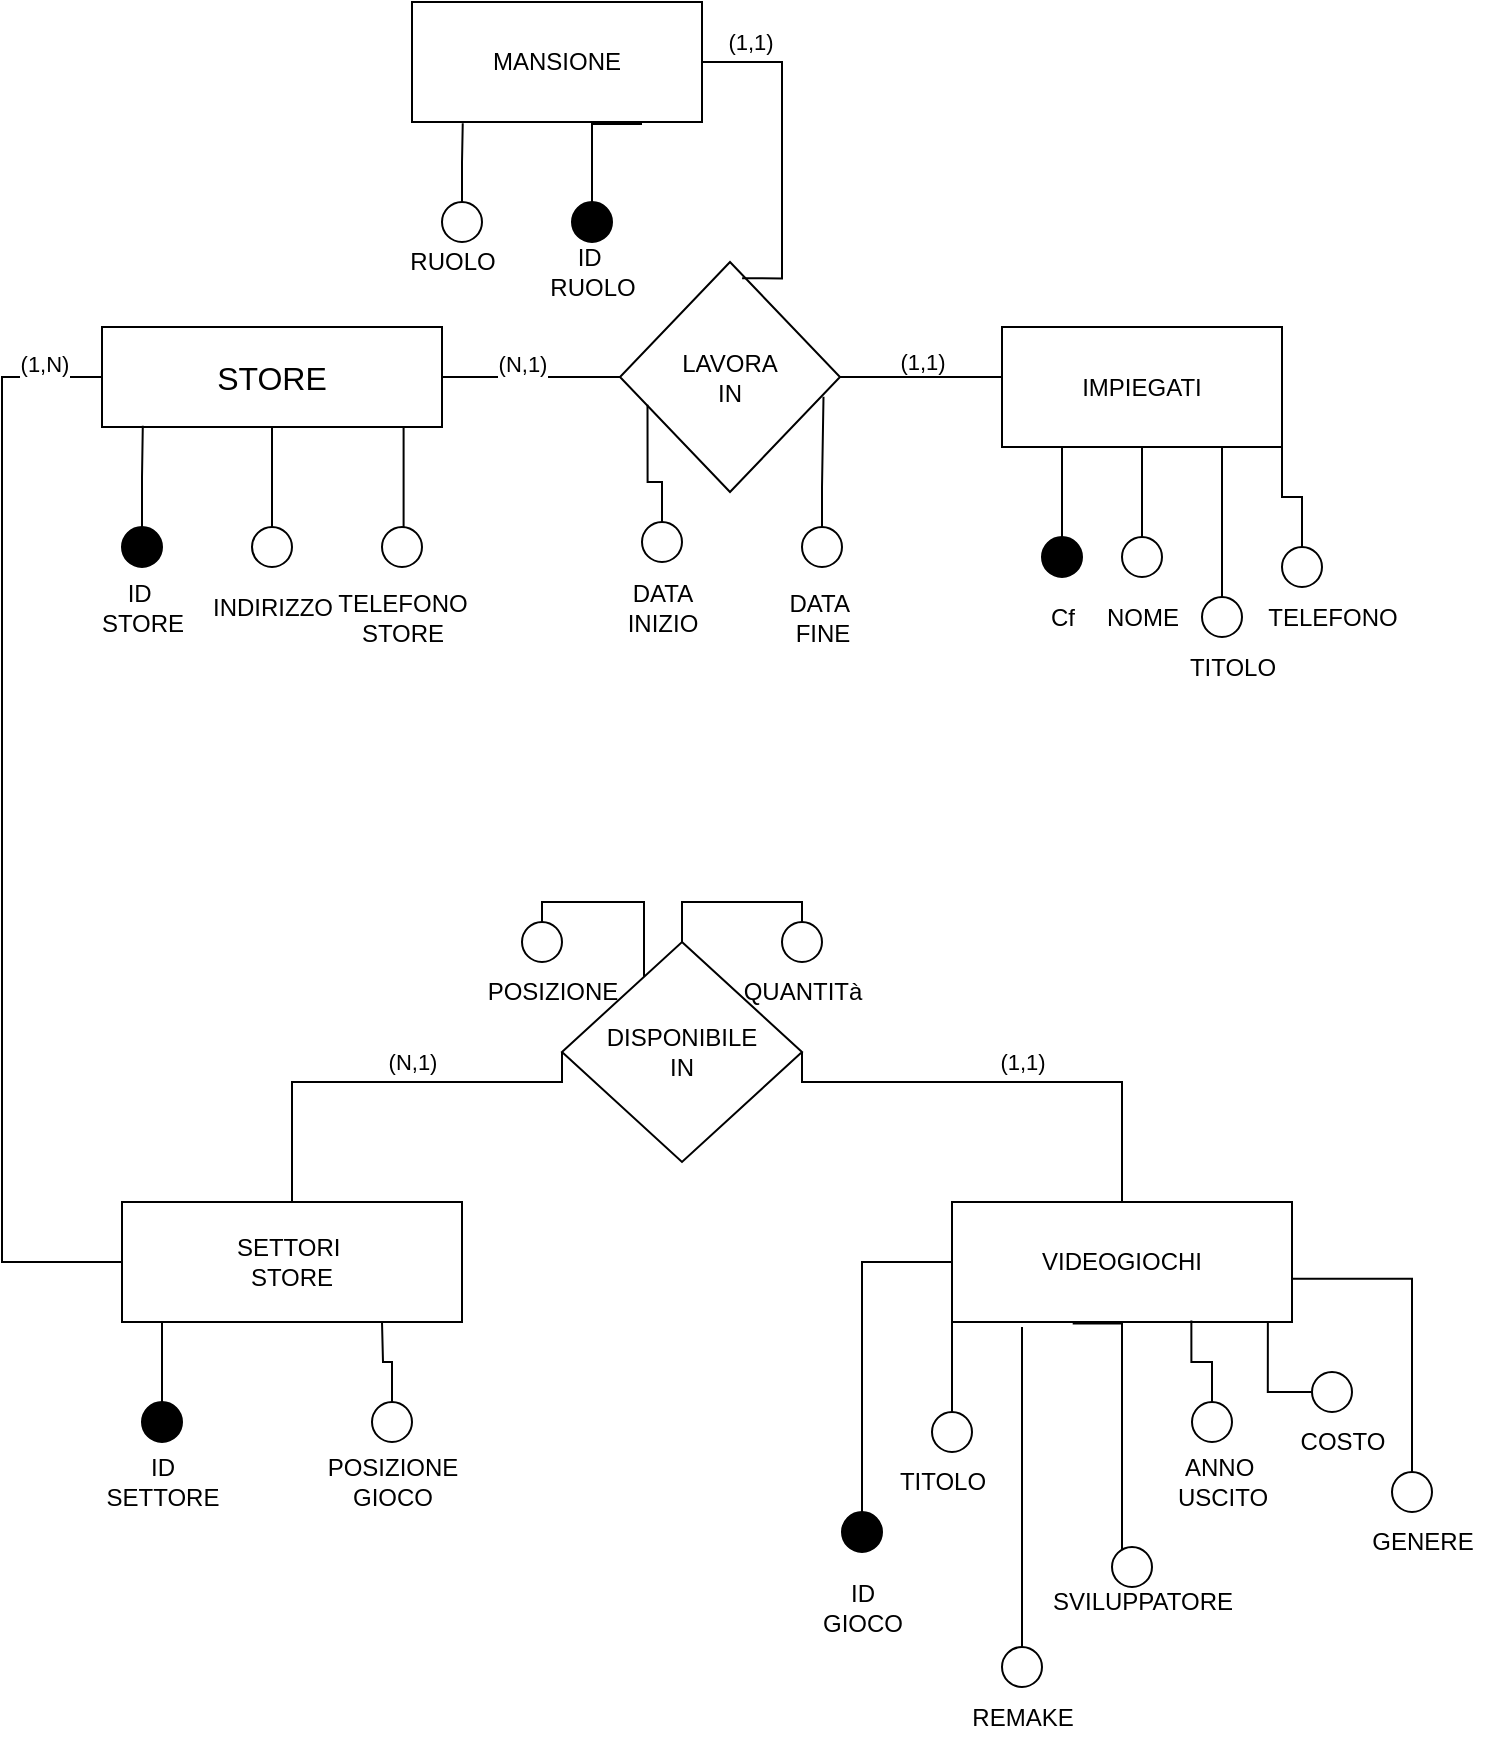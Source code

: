 <mxfile version="20.8.20" type="device"><diagram id="u-Ciz5VMT4iGWoYQZVZj" name="Pagina-1"><mxGraphModel dx="1050" dy="573" grid="1" gridSize="10" guides="1" tooltips="1" connect="1" arrows="1" fold="1" page="1" pageScale="1" pageWidth="827" pageHeight="1169" math="0" shadow="0"><root><mxCell id="0"/><mxCell id="1" parent="0"/><mxCell id="GC5IYVYbJ1HJrW0O4Q86-21" style="edgeStyle=orthogonalEdgeStyle;rounded=0;orthogonalLoop=1;jettySize=auto;html=1;entryX=0;entryY=0.5;entryDx=0;entryDy=0;endArrow=none;endFill=0;" parent="1" source="10fK0LQ_9jWXQBv2oKh1-1" target="GC5IYVYbJ1HJrW0O4Q86-20" edge="1"><mxGeometry relative="1" as="geometry"><Array as="points"><mxPoint x="280" y="338"/><mxPoint x="280" y="338"/></Array></mxGeometry></mxCell><mxCell id="ByLxc3eU4MuEjqf_DvwM-52" value="(N,1)" style="edgeLabel;html=1;align=center;verticalAlign=middle;resizable=0;points=[];" vertex="1" connectable="0" parent="GC5IYVYbJ1HJrW0O4Q86-21"><mxGeometry x="-0.267" y="3" relative="1" as="geometry"><mxPoint x="7" y="-4" as="offset"/></mxGeometry></mxCell><mxCell id="10fK0LQ_9jWXQBv2oKh1-1" value="&lt;font size=&quot;3&quot;&gt;STORE&lt;/font&gt;" style="rounded=0;whiteSpace=wrap;html=1;labelBackgroundColor=none;" parent="1" vertex="1"><mxGeometry x="90" y="312.5" width="170" height="50" as="geometry"/></mxCell><mxCell id="GC5IYVYbJ1HJrW0O4Q86-9" style="edgeStyle=orthogonalEdgeStyle;rounded=0;orthogonalLoop=1;jettySize=auto;html=1;entryX=0.12;entryY=0.988;entryDx=0;entryDy=0;entryPerimeter=0;endArrow=none;endFill=0;" parent="1" source="wPra7CvpDgEwXHzITYMK-9" target="10fK0LQ_9jWXQBv2oKh1-1" edge="1"><mxGeometry relative="1" as="geometry"/></mxCell><mxCell id="wPra7CvpDgEwXHzITYMK-9" value="" style="ellipse;whiteSpace=wrap;html=1;aspect=fixed;labelBackgroundColor=#FFFFFF;fillColor=#000000;" parent="1" vertex="1"><mxGeometry x="100" y="412.5" width="20" height="20" as="geometry"/></mxCell><mxCell id="wPra7CvpDgEwXHzITYMK-16" style="edgeStyle=orthogonalEdgeStyle;orthogonalLoop=1;jettySize=auto;html=1;exitX=0;exitY=1;exitDx=0;exitDy=0;entryX=0;entryY=0;entryDx=0;entryDy=0;fontSize=9;endArrow=none;endFill=0;" parent="1" source="wPra7CvpDgEwXHzITYMK-9" target="wPra7CvpDgEwXHzITYMK-9" edge="1"><mxGeometry relative="1" as="geometry"/></mxCell><mxCell id="GC5IYVYbJ1HJrW0O4Q86-10" value="&lt;font style=&quot;vertical-align: inherit;&quot;&gt;&lt;font style=&quot;vertical-align: inherit;&quot;&gt;ID&amp;nbsp;&lt;br&gt;STORE&lt;br&gt;&lt;/font&gt;&lt;/font&gt;" style="text;html=1;align=center;verticalAlign=middle;resizable=0;points=[];autosize=1;strokeColor=none;fillColor=none;" parent="1" vertex="1"><mxGeometry x="80" y="432.5" width="60" height="40" as="geometry"/></mxCell><mxCell id="GC5IYVYbJ1HJrW0O4Q86-15" style="edgeStyle=orthogonalEdgeStyle;rounded=0;orthogonalLoop=1;jettySize=auto;html=1;entryX=0.5;entryY=1;entryDx=0;entryDy=0;endArrow=none;endFill=0;" parent="1" source="GC5IYVYbJ1HJrW0O4Q86-14" target="10fK0LQ_9jWXQBv2oKh1-1" edge="1"><mxGeometry relative="1" as="geometry"/></mxCell><mxCell id="GC5IYVYbJ1HJrW0O4Q86-14" value="" style="ellipse;whiteSpace=wrap;html=1;rounded=0;labelBackgroundColor=none;" parent="1" vertex="1"><mxGeometry x="165" y="412.5" width="20" height="20" as="geometry"/></mxCell><mxCell id="GC5IYVYbJ1HJrW0O4Q86-16" value="&lt;font style=&quot;vertical-align: inherit;&quot;&gt;&lt;font style=&quot;vertical-align: inherit;&quot;&gt;INDIRIZZO&lt;/font&gt;&lt;/font&gt;" style="text;html=1;align=center;verticalAlign=middle;resizable=0;points=[];autosize=1;strokeColor=none;fillColor=none;" parent="1" vertex="1"><mxGeometry x="135" y="437.5" width="80" height="30" as="geometry"/></mxCell><mxCell id="GC5IYVYbJ1HJrW0O4Q86-18" style="edgeStyle=orthogonalEdgeStyle;rounded=0;orthogonalLoop=1;jettySize=auto;html=1;entryX=0.887;entryY=1.036;entryDx=0;entryDy=0;entryPerimeter=0;endArrow=none;endFill=0;" parent="1" source="GC5IYVYbJ1HJrW0O4Q86-17" target="10fK0LQ_9jWXQBv2oKh1-1" edge="1"><mxGeometry relative="1" as="geometry"><Array as="points"><mxPoint x="240" y="362.5"/></Array></mxGeometry></mxCell><mxCell id="GC5IYVYbJ1HJrW0O4Q86-17" value="" style="ellipse;whiteSpace=wrap;html=1;rounded=0;labelBackgroundColor=none;" parent="1" vertex="1"><mxGeometry x="230" y="412.5" width="20" height="20" as="geometry"/></mxCell><mxCell id="GC5IYVYbJ1HJrW0O4Q86-19" value="&lt;font style=&quot;vertical-align: inherit;&quot;&gt;&lt;font style=&quot;vertical-align: inherit;&quot;&gt;&lt;font style=&quot;vertical-align: inherit;&quot;&gt;&lt;font style=&quot;vertical-align: inherit;&quot;&gt;TELEFONO&lt;br&gt;&lt;/font&gt;&lt;/font&gt;&lt;font style=&quot;vertical-align: inherit;&quot;&gt;&lt;font style=&quot;vertical-align: inherit;&quot;&gt;STORE&lt;/font&gt;&lt;/font&gt;&lt;br&gt;&lt;/font&gt;&lt;/font&gt;" style="text;html=1;align=center;verticalAlign=middle;resizable=0;points=[];autosize=1;strokeColor=none;fillColor=none;" parent="1" vertex="1"><mxGeometry x="195" y="437.5" width="90" height="40" as="geometry"/></mxCell><mxCell id="GC5IYVYbJ1HJrW0O4Q86-25" style="edgeStyle=orthogonalEdgeStyle;rounded=0;orthogonalLoop=1;jettySize=auto;html=1;exitX=1;exitY=0.5;exitDx=0;exitDy=0;entryX=0.083;entryY=0.417;entryDx=0;entryDy=0;entryPerimeter=0;endArrow=none;endFill=0;" parent="1" source="GC5IYVYbJ1HJrW0O4Q86-20" target="GC5IYVYbJ1HJrW0O4Q86-24" edge="1"><mxGeometry relative="1" as="geometry"/></mxCell><mxCell id="ByLxc3eU4MuEjqf_DvwM-53" value="(1,1)" style="edgeLabel;html=1;align=center;verticalAlign=middle;resizable=0;points=[];" vertex="1" connectable="0" parent="GC5IYVYbJ1HJrW0O4Q86-25"><mxGeometry x="-0.21" relative="1" as="geometry"><mxPoint x="4" y="-8" as="offset"/></mxGeometry></mxCell><mxCell id="GC5IYVYbJ1HJrW0O4Q86-20" value="&lt;font style=&quot;vertical-align: inherit;&quot;&gt;&lt;font style=&quot;vertical-align: inherit;&quot;&gt;LAVORA&lt;br&gt;IN&lt;br&gt;&lt;/font&gt;&lt;/font&gt;" style="rhombus;whiteSpace=wrap;html=1;rounded=0;labelBackgroundColor=none;" parent="1" vertex="1"><mxGeometry x="349" y="280" width="110" height="115" as="geometry"/></mxCell><mxCell id="GC5IYVYbJ1HJrW0O4Q86-27" value="" style="edgeStyle=orthogonalEdgeStyle;rounded=0;orthogonalLoop=1;jettySize=auto;html=1;endArrow=none;endFill=0;" parent="1" source="GC5IYVYbJ1HJrW0O4Q86-24" target="GC5IYVYbJ1HJrW0O4Q86-26" edge="1"><mxGeometry relative="1" as="geometry"><Array as="points"><mxPoint x="570" y="382.5"/><mxPoint x="570" y="382.5"/></Array></mxGeometry></mxCell><mxCell id="GC5IYVYbJ1HJrW0O4Q86-24" value="&lt;font style=&quot;vertical-align: inherit;&quot;&gt;&lt;font style=&quot;vertical-align: inherit;&quot;&gt;IMPIEGATI&lt;/font&gt;&lt;/font&gt;" style="whiteSpace=wrap;html=1;rounded=0;labelBackgroundColor=none;" parent="1" vertex="1"><mxGeometry x="540" y="312.5" width="140" height="60" as="geometry"/></mxCell><mxCell id="GC5IYVYbJ1HJrW0O4Q86-26" value="" style="ellipse;whiteSpace=wrap;html=1;rounded=0;labelBackgroundColor=none;direction=south;fillColor=#000000;" parent="1" vertex="1"><mxGeometry x="560" y="417.5" width="20" height="20" as="geometry"/></mxCell><mxCell id="GC5IYVYbJ1HJrW0O4Q86-30" style="edgeStyle=orthogonalEdgeStyle;rounded=0;orthogonalLoop=1;jettySize=auto;html=1;entryX=0.5;entryY=1;entryDx=0;entryDy=0;endArrow=none;endFill=0;" parent="1" source="GC5IYVYbJ1HJrW0O4Q86-29" target="GC5IYVYbJ1HJrW0O4Q86-24" edge="1"><mxGeometry relative="1" as="geometry"/></mxCell><mxCell id="GC5IYVYbJ1HJrW0O4Q86-29" value="" style="ellipse;whiteSpace=wrap;html=1;rounded=0;labelBackgroundColor=none;" parent="1" vertex="1"><mxGeometry x="600" y="417.5" width="20" height="20" as="geometry"/></mxCell><mxCell id="GC5IYVYbJ1HJrW0O4Q86-31" value="&lt;font style=&quot;vertical-align: inherit;&quot;&gt;&lt;font style=&quot;vertical-align: inherit;&quot;&gt;&lt;font style=&quot;vertical-align: inherit;&quot;&gt;&lt;font style=&quot;vertical-align: inherit;&quot;&gt;Cf&lt;/font&gt;&lt;/font&gt;&lt;/font&gt;&lt;/font&gt;" style="text;html=1;align=center;verticalAlign=middle;resizable=0;points=[];autosize=1;strokeColor=none;fillColor=none;" parent="1" vertex="1"><mxGeometry x="550" y="442.5" width="40" height="30" as="geometry"/></mxCell><mxCell id="GC5IYVYbJ1HJrW0O4Q86-32" value="&lt;font style=&quot;vertical-align: inherit;&quot;&gt;&lt;font style=&quot;vertical-align: inherit;&quot;&gt;&lt;font style=&quot;vertical-align: inherit;&quot;&gt;&lt;font style=&quot;vertical-align: inherit;&quot;&gt;NOME&lt;/font&gt;&lt;/font&gt;&lt;/font&gt;&lt;/font&gt;" style="text;html=1;align=center;verticalAlign=middle;resizable=0;points=[];autosize=1;strokeColor=none;fillColor=none;" parent="1" vertex="1"><mxGeometry x="580" y="442.5" width="60" height="30" as="geometry"/></mxCell><mxCell id="GC5IYVYbJ1HJrW0O4Q86-38" style="edgeStyle=orthogonalEdgeStyle;rounded=0;orthogonalLoop=1;jettySize=auto;html=1;endArrow=none;endFill=0;" parent="1" source="GC5IYVYbJ1HJrW0O4Q86-33" edge="1"><mxGeometry relative="1" as="geometry"><mxPoint x="650" y="372.5" as="targetPoint"/></mxGeometry></mxCell><mxCell id="GC5IYVYbJ1HJrW0O4Q86-33" value="" style="ellipse;whiteSpace=wrap;html=1;rounded=0;labelBackgroundColor=none;fillColor=#FFFFFF;direction=south;" parent="1" vertex="1"><mxGeometry x="640" y="447.5" width="20" height="20" as="geometry"/></mxCell><mxCell id="GC5IYVYbJ1HJrW0O4Q86-39" value="&lt;font style=&quot;vertical-align: inherit;&quot;&gt;&lt;font style=&quot;vertical-align: inherit;&quot;&gt;&lt;font style=&quot;vertical-align: inherit;&quot;&gt;&lt;font style=&quot;vertical-align: inherit;&quot;&gt;TITOLO&lt;/font&gt;&lt;/font&gt;&lt;/font&gt;&lt;/font&gt;" style="text;html=1;align=center;verticalAlign=middle;resizable=0;points=[];autosize=1;strokeColor=none;fillColor=none;" parent="1" vertex="1"><mxGeometry x="620" y="467.5" width="70" height="30" as="geometry"/></mxCell><mxCell id="GC5IYVYbJ1HJrW0O4Q86-41" style="edgeStyle=orthogonalEdgeStyle;rounded=0;orthogonalLoop=1;jettySize=auto;html=1;entryX=1;entryY=1;entryDx=0;entryDy=0;endArrow=none;endFill=0;" parent="1" source="GC5IYVYbJ1HJrW0O4Q86-40" target="GC5IYVYbJ1HJrW0O4Q86-24" edge="1"><mxGeometry relative="1" as="geometry"/></mxCell><mxCell id="GC5IYVYbJ1HJrW0O4Q86-40" value="" style="ellipse;whiteSpace=wrap;html=1;rounded=0;labelBackgroundColor=none;fillColor=#FFFFFF;" parent="1" vertex="1"><mxGeometry x="680" y="422.5" width="20" height="20" as="geometry"/></mxCell><mxCell id="GC5IYVYbJ1HJrW0O4Q86-42" value="&lt;font style=&quot;vertical-align: inherit;&quot;&gt;&lt;font style=&quot;vertical-align: inherit;&quot;&gt;TELEFONO&lt;/font&gt;&lt;/font&gt;" style="text;html=1;align=center;verticalAlign=middle;resizable=0;points=[];autosize=1;strokeColor=none;fillColor=none;" parent="1" vertex="1"><mxGeometry x="660" y="442.5" width="90" height="30" as="geometry"/></mxCell><mxCell id="ByLxc3eU4MuEjqf_DvwM-16" style="edgeStyle=orthogonalEdgeStyle;rounded=0;orthogonalLoop=1;jettySize=auto;html=1;entryX=0.555;entryY=0.071;entryDx=0;entryDy=0;entryPerimeter=0;endArrow=none;endFill=0;" edge="1" parent="1" source="GC5IYVYbJ1HJrW0O4Q86-47" target="GC5IYVYbJ1HJrW0O4Q86-20"><mxGeometry relative="1" as="geometry"><Array as="points"><mxPoint x="430" y="180"/><mxPoint x="430" y="288"/></Array></mxGeometry></mxCell><mxCell id="ByLxc3eU4MuEjqf_DvwM-46" value="(1,1)" style="edgeLabel;html=1;align=center;verticalAlign=middle;resizable=0;points=[];" vertex="1" connectable="0" parent="ByLxc3eU4MuEjqf_DvwM-16"><mxGeometry x="-0.577" y="-2" relative="1" as="geometry"><mxPoint x="-12" y="-12" as="offset"/></mxGeometry></mxCell><mxCell id="GC5IYVYbJ1HJrW0O4Q86-47" value="MANSIONE" style="rounded=0;whiteSpace=wrap;html=1;" parent="1" vertex="1"><mxGeometry x="245" y="150" width="145" height="60" as="geometry"/></mxCell><mxCell id="GC5IYVYbJ1HJrW0O4Q86-49" style="edgeStyle=orthogonalEdgeStyle;rounded=0;orthogonalLoop=1;jettySize=auto;html=1;entryX=0.175;entryY=1.01;entryDx=0;entryDy=0;entryPerimeter=0;endArrow=none;endFill=0;" parent="1" source="GC5IYVYbJ1HJrW0O4Q86-48" target="GC5IYVYbJ1HJrW0O4Q86-47" edge="1"><mxGeometry relative="1" as="geometry"/></mxCell><mxCell id="GC5IYVYbJ1HJrW0O4Q86-48" value="" style="ellipse;whiteSpace=wrap;html=1;rounded=0;" parent="1" vertex="1"><mxGeometry x="260" y="250" width="20" height="20" as="geometry"/></mxCell><mxCell id="GC5IYVYbJ1HJrW0O4Q86-55" style="edgeStyle=orthogonalEdgeStyle;rounded=0;orthogonalLoop=1;jettySize=auto;html=1;endArrow=none;endFill=0;" parent="1" source="GC5IYVYbJ1HJrW0O4Q86-50" edge="1"><mxGeometry relative="1" as="geometry"><mxPoint x="360" y="211" as="targetPoint"/><Array as="points"><mxPoint x="360" y="211"/></Array></mxGeometry></mxCell><mxCell id="GC5IYVYbJ1HJrW0O4Q86-50" value="" style="ellipse;whiteSpace=wrap;html=1;rounded=0;fillColor=#000000;" parent="1" vertex="1"><mxGeometry x="325" y="250" width="20" height="20" as="geometry"/></mxCell><mxCell id="GC5IYVYbJ1HJrW0O4Q86-56" value="RUOLO" style="text;html=1;align=center;verticalAlign=middle;resizable=0;points=[];autosize=1;strokeColor=none;fillColor=none;" parent="1" vertex="1"><mxGeometry x="230" y="265" width="70" height="30" as="geometry"/></mxCell><mxCell id="GC5IYVYbJ1HJrW0O4Q86-58" value="ID&amp;nbsp;&lt;br&gt;RUOLO" style="text;html=1;align=center;verticalAlign=middle;resizable=0;points=[];autosize=1;strokeColor=none;fillColor=none;" parent="1" vertex="1"><mxGeometry x="300" y="265" width="70" height="40" as="geometry"/></mxCell><mxCell id="ByLxc3eU4MuEjqf_DvwM-14" style="edgeStyle=orthogonalEdgeStyle;rounded=0;orthogonalLoop=1;jettySize=auto;html=1;entryX=1;entryY=0.5;entryDx=0;entryDy=0;endArrow=none;endFill=0;" edge="1" parent="1" source="GC5IYVYbJ1HJrW0O4Q86-59" target="ByLxc3eU4MuEjqf_DvwM-13"><mxGeometry relative="1" as="geometry"><Array as="points"><mxPoint x="600" y="690"/></Array></mxGeometry></mxCell><mxCell id="ByLxc3eU4MuEjqf_DvwM-54" value="(1,1)" style="edgeLabel;html=1;align=center;verticalAlign=middle;resizable=0;points=[];" vertex="1" connectable="0" parent="ByLxc3eU4MuEjqf_DvwM-14"><mxGeometry x="-0.052" y="2" relative="1" as="geometry"><mxPoint x="1" y="-12" as="offset"/></mxGeometry></mxCell><mxCell id="GC5IYVYbJ1HJrW0O4Q86-59" value="VIDEOGIOCHI" style="rounded=0;whiteSpace=wrap;html=1;direction=west;" parent="1" vertex="1"><mxGeometry x="515" y="750" width="170" height="60" as="geometry"/></mxCell><mxCell id="GC5IYVYbJ1HJrW0O4Q86-66" style="edgeStyle=orthogonalEdgeStyle;rounded=0;orthogonalLoop=1;jettySize=auto;html=1;entryX=1;entryY=0;entryDx=0;entryDy=0;endArrow=none;endFill=0;" parent="1" source="GC5IYVYbJ1HJrW0O4Q86-60" target="GC5IYVYbJ1HJrW0O4Q86-59" edge="1"><mxGeometry relative="1" as="geometry"/></mxCell><mxCell id="GC5IYVYbJ1HJrW0O4Q86-60" value="" style="ellipse;whiteSpace=wrap;html=1;rounded=0;" parent="1" vertex="1"><mxGeometry x="505" y="855" width="20" height="20" as="geometry"/></mxCell><mxCell id="GC5IYVYbJ1HJrW0O4Q86-65" style="edgeStyle=orthogonalEdgeStyle;rounded=0;orthogonalLoop=1;jettySize=auto;html=1;entryX=0.645;entryY=-0.013;entryDx=0;entryDy=0;entryPerimeter=0;endArrow=none;endFill=0;" parent="1" source="GC5IYVYbJ1HJrW0O4Q86-61" target="GC5IYVYbJ1HJrW0O4Q86-59" edge="1"><mxGeometry relative="1" as="geometry"><Array as="points"><mxPoint x="600" y="890"/><mxPoint x="600" y="810.5"/></Array></mxGeometry></mxCell><mxCell id="GC5IYVYbJ1HJrW0O4Q86-61" value="" style="ellipse;whiteSpace=wrap;html=1;rounded=0;" parent="1" vertex="1"><mxGeometry x="595" y="922.5" width="20" height="20" as="geometry"/></mxCell><mxCell id="GC5IYVYbJ1HJrW0O4Q86-69" style="edgeStyle=orthogonalEdgeStyle;rounded=0;orthogonalLoop=1;jettySize=auto;html=1;entryX=0.296;entryY=0.013;entryDx=0;entryDy=0;entryPerimeter=0;endArrow=none;endFill=0;" parent="1" source="GC5IYVYbJ1HJrW0O4Q86-62" target="GC5IYVYbJ1HJrW0O4Q86-59" edge="1"><mxGeometry relative="1" as="geometry"/></mxCell><mxCell id="GC5IYVYbJ1HJrW0O4Q86-62" value="" style="ellipse;whiteSpace=wrap;html=1;rounded=0;" parent="1" vertex="1"><mxGeometry x="635" y="850" width="20" height="20" as="geometry"/></mxCell><mxCell id="GC5IYVYbJ1HJrW0O4Q86-63" value="TITOLO" style="text;html=1;align=center;verticalAlign=middle;resizable=0;points=[];autosize=1;strokeColor=none;fillColor=none;" parent="1" vertex="1"><mxGeometry x="475" y="875" width="70" height="30" as="geometry"/></mxCell><mxCell id="GC5IYVYbJ1HJrW0O4Q86-64" value="SVILUPPATORE" style="text;html=1;align=center;verticalAlign=middle;resizable=0;points=[];autosize=1;strokeColor=none;fillColor=none;" parent="1" vertex="1"><mxGeometry x="555" y="935" width="110" height="30" as="geometry"/></mxCell><mxCell id="GC5IYVYbJ1HJrW0O4Q86-73" value="ANNO&amp;nbsp;&lt;br&gt;USCITO" style="text;html=1;align=center;verticalAlign=middle;resizable=0;points=[];autosize=1;strokeColor=none;fillColor=none;" parent="1" vertex="1"><mxGeometry x="615" y="870" width="70" height="40" as="geometry"/></mxCell><mxCell id="GC5IYVYbJ1HJrW0O4Q86-80" style="edgeStyle=orthogonalEdgeStyle;rounded=0;orthogonalLoop=1;jettySize=auto;html=1;entryX=0.071;entryY=0;entryDx=0;entryDy=0;entryPerimeter=0;endArrow=none;endFill=0;" parent="1" source="GC5IYVYbJ1HJrW0O4Q86-77" target="GC5IYVYbJ1HJrW0O4Q86-59" edge="1"><mxGeometry relative="1" as="geometry"/></mxCell><mxCell id="GC5IYVYbJ1HJrW0O4Q86-77" value="" style="ellipse;whiteSpace=wrap;html=1;rounded=0;" parent="1" vertex="1"><mxGeometry x="695" y="835" width="20" height="20" as="geometry"/></mxCell><mxCell id="GC5IYVYbJ1HJrW0O4Q86-81" value="COSTO" style="text;html=1;align=center;verticalAlign=middle;resizable=0;points=[];autosize=1;strokeColor=none;fillColor=none;" parent="1" vertex="1"><mxGeometry x="675" y="855" width="70" height="30" as="geometry"/></mxCell><mxCell id="GC5IYVYbJ1HJrW0O4Q86-83" style="edgeStyle=orthogonalEdgeStyle;rounded=0;orthogonalLoop=1;jettySize=auto;html=1;entryX=0;entryY=0.36;entryDx=0;entryDy=0;entryPerimeter=0;endArrow=none;endFill=0;" parent="1" source="GC5IYVYbJ1HJrW0O4Q86-82" target="GC5IYVYbJ1HJrW0O4Q86-59" edge="1"><mxGeometry relative="1" as="geometry"><Array as="points"><mxPoint x="745" y="788"/></Array></mxGeometry></mxCell><mxCell id="GC5IYVYbJ1HJrW0O4Q86-82" value="" style="ellipse;whiteSpace=wrap;html=1;rounded=0;" parent="1" vertex="1"><mxGeometry x="735" y="885" width="20" height="20" as="geometry"/></mxCell><mxCell id="GC5IYVYbJ1HJrW0O4Q86-84" value="GENERE" style="text;html=1;align=center;verticalAlign=middle;resizable=0;points=[];autosize=1;strokeColor=none;fillColor=none;" parent="1" vertex="1"><mxGeometry x="715" y="905" width="70" height="30" as="geometry"/></mxCell><mxCell id="GC5IYVYbJ1HJrW0O4Q86-87" style="edgeStyle=orthogonalEdgeStyle;rounded=0;orthogonalLoop=1;jettySize=auto;html=1;endArrow=none;endFill=0;" parent="1" source="GC5IYVYbJ1HJrW0O4Q86-86" edge="1"><mxGeometry relative="1" as="geometry"><Array as="points"><mxPoint x="550" y="822.5"/><mxPoint x="550" y="822.5"/></Array><mxPoint x="550" y="812.5" as="targetPoint"/></mxGeometry></mxCell><mxCell id="GC5IYVYbJ1HJrW0O4Q86-86" value="" style="ellipse;whiteSpace=wrap;html=1;rounded=0;fillColor=#FFFFFF;" parent="1" vertex="1"><mxGeometry x="540" y="972.5" width="20" height="20" as="geometry"/></mxCell><mxCell id="ByLxc3eU4MuEjqf_DvwM-3" value="REMAKE" style="text;html=1;align=center;verticalAlign=middle;resizable=0;points=[];autosize=1;strokeColor=none;fillColor=none;" vertex="1" parent="1"><mxGeometry x="515" y="992.5" width="70" height="30" as="geometry"/></mxCell><mxCell id="ByLxc3eU4MuEjqf_DvwM-9" style="edgeStyle=orthogonalEdgeStyle;rounded=0;orthogonalLoop=1;jettySize=auto;html=1;entryX=1;entryY=0.5;entryDx=0;entryDy=0;endArrow=none;endFill=0;" edge="1" parent="1" source="ByLxc3eU4MuEjqf_DvwM-8" target="GC5IYVYbJ1HJrW0O4Q86-59"><mxGeometry relative="1" as="geometry"><Array as="points"><mxPoint x="470" y="780.5"/></Array></mxGeometry></mxCell><mxCell id="ByLxc3eU4MuEjqf_DvwM-8" value="" style="ellipse;whiteSpace=wrap;html=1;rounded=0;fillColor=#000000;" vertex="1" parent="1"><mxGeometry x="460" y="905" width="20" height="20" as="geometry"/></mxCell><mxCell id="ByLxc3eU4MuEjqf_DvwM-11" value="ID&lt;br&gt;GIOCO" style="text;html=1;align=center;verticalAlign=middle;resizable=0;points=[];autosize=1;strokeColor=none;fillColor=none;" vertex="1" parent="1"><mxGeometry x="440" y="932.5" width="60" height="40" as="geometry"/></mxCell><mxCell id="ByLxc3eU4MuEjqf_DvwM-15" style="edgeStyle=orthogonalEdgeStyle;rounded=0;orthogonalLoop=1;jettySize=auto;html=1;entryX=0;entryY=0.5;entryDx=0;entryDy=0;endArrow=none;endFill=0;" edge="1" parent="1" source="ByLxc3eU4MuEjqf_DvwM-12" target="ByLxc3eU4MuEjqf_DvwM-13"><mxGeometry relative="1" as="geometry"><Array as="points"><mxPoint x="185" y="690"/></Array></mxGeometry></mxCell><mxCell id="ByLxc3eU4MuEjqf_DvwM-55" value="(N,1)" style="edgeLabel;html=1;align=center;verticalAlign=middle;resizable=0;points=[];" vertex="1" connectable="0" parent="ByLxc3eU4MuEjqf_DvwM-15"><mxGeometry x="0.31" y="1" relative="1" as="geometry"><mxPoint x="-18" y="-9" as="offset"/></mxGeometry></mxCell><mxCell id="ByLxc3eU4MuEjqf_DvwM-17" style="edgeStyle=orthogonalEdgeStyle;rounded=0;orthogonalLoop=1;jettySize=auto;html=1;entryX=0;entryY=0.5;entryDx=0;entryDy=0;endArrow=none;endFill=0;" edge="1" parent="1" source="ByLxc3eU4MuEjqf_DvwM-12" target="10fK0LQ_9jWXQBv2oKh1-1"><mxGeometry relative="1" as="geometry"><Array as="points"><mxPoint x="40" y="780"/><mxPoint x="40" y="338"/></Array></mxGeometry></mxCell><mxCell id="ByLxc3eU4MuEjqf_DvwM-44" value="(1,N)" style="edgeLabel;html=1;align=center;verticalAlign=middle;resizable=0;points=[];rotation=0;" vertex="1" connectable="0" parent="ByLxc3eU4MuEjqf_DvwM-17"><mxGeometry x="0.85" y="-1" relative="1" as="geometry"><mxPoint x="12" y="-8" as="offset"/></mxGeometry></mxCell><mxCell id="ByLxc3eU4MuEjqf_DvwM-12" value="SETTORI&amp;nbsp;&lt;br&gt;STORE" style="rounded=0;whiteSpace=wrap;html=1;direction=west;" vertex="1" parent="1"><mxGeometry x="100" y="750" width="170" height="60" as="geometry"/></mxCell><mxCell id="ByLxc3eU4MuEjqf_DvwM-13" value="DISPONIBILE&lt;br&gt;IN" style="rhombus;whiteSpace=wrap;html=1;rounded=0;fillColor=none;" vertex="1" parent="1"><mxGeometry x="320" y="620" width="120" height="110" as="geometry"/></mxCell><mxCell id="ByLxc3eU4MuEjqf_DvwM-19" style="edgeStyle=orthogonalEdgeStyle;rounded=0;orthogonalLoop=1;jettySize=auto;html=1;endArrow=none;endFill=0;" edge="1" parent="1" source="ByLxc3eU4MuEjqf_DvwM-18"><mxGeometry relative="1" as="geometry"><mxPoint x="120" y="810" as="targetPoint"/></mxGeometry></mxCell><mxCell id="ByLxc3eU4MuEjqf_DvwM-18" value="" style="ellipse;whiteSpace=wrap;html=1;rounded=0;fillColor=#000000;" vertex="1" parent="1"><mxGeometry x="110" y="850" width="20" height="20" as="geometry"/></mxCell><mxCell id="ByLxc3eU4MuEjqf_DvwM-20" value="ID &lt;br&gt;SETTORE" style="text;html=1;align=center;verticalAlign=middle;resizable=0;points=[];autosize=1;strokeColor=none;fillColor=none;" vertex="1" parent="1"><mxGeometry x="80" y="870" width="80" height="40" as="geometry"/></mxCell><mxCell id="ByLxc3eU4MuEjqf_DvwM-22" value="POSIZIONE&lt;br&gt;GIOCO" style="text;html=1;align=center;verticalAlign=middle;resizable=0;points=[];autosize=1;strokeColor=none;fillColor=none;" vertex="1" parent="1"><mxGeometry x="190" y="870" width="90" height="40" as="geometry"/></mxCell><mxCell id="ByLxc3eU4MuEjqf_DvwM-25" value="" style="edgeStyle=orthogonalEdgeStyle;rounded=0;orthogonalLoop=1;jettySize=auto;html=1;endArrow=none;endFill=0;" edge="1" parent="1" source="ByLxc3eU4MuEjqf_DvwM-24"><mxGeometry relative="1" as="geometry"><mxPoint x="230" y="810" as="targetPoint"/></mxGeometry></mxCell><mxCell id="ByLxc3eU4MuEjqf_DvwM-24" value="" style="ellipse;whiteSpace=wrap;html=1;rounded=0;fillColor=#FFFFFF;" vertex="1" parent="1"><mxGeometry x="225" y="850" width="20" height="20" as="geometry"/></mxCell><mxCell id="ByLxc3eU4MuEjqf_DvwM-35" style="edgeStyle=orthogonalEdgeStyle;rounded=0;orthogonalLoop=1;jettySize=auto;html=1;endArrow=none;endFill=0;" edge="1" parent="1" source="ByLxc3eU4MuEjqf_DvwM-26" target="ByLxc3eU4MuEjqf_DvwM-13"><mxGeometry relative="1" as="geometry"><Array as="points"><mxPoint x="310" y="600"/><mxPoint x="361" y="600"/></Array></mxGeometry></mxCell><mxCell id="ByLxc3eU4MuEjqf_DvwM-26" value="" style="ellipse;whiteSpace=wrap;html=1;rounded=0;fillColor=#FFFFFF;" vertex="1" parent="1"><mxGeometry x="300" y="610" width="20" height="20" as="geometry"/></mxCell><mxCell id="ByLxc3eU4MuEjqf_DvwM-34" style="edgeStyle=orthogonalEdgeStyle;rounded=0;orthogonalLoop=1;jettySize=auto;html=1;endArrow=none;endFill=0;" edge="1" parent="1" source="ByLxc3eU4MuEjqf_DvwM-27" target="ByLxc3eU4MuEjqf_DvwM-13"><mxGeometry relative="1" as="geometry"><Array as="points"><mxPoint x="440" y="600"/><mxPoint x="380" y="600"/></Array></mxGeometry></mxCell><mxCell id="ByLxc3eU4MuEjqf_DvwM-27" value="" style="ellipse;whiteSpace=wrap;html=1;rounded=0;fillColor=#FFFFFF;" vertex="1" parent="1"><mxGeometry x="430" y="610" width="20" height="20" as="geometry"/></mxCell><mxCell id="ByLxc3eU4MuEjqf_DvwM-30" value="QUANTITà" style="text;html=1;align=center;verticalAlign=middle;resizable=0;points=[];autosize=1;strokeColor=none;fillColor=none;" vertex="1" parent="1"><mxGeometry x="400" y="630" width="80" height="30" as="geometry"/></mxCell><mxCell id="ByLxc3eU4MuEjqf_DvwM-33" value="POSIZIONE" style="text;html=1;align=center;verticalAlign=middle;resizable=0;points=[];autosize=1;strokeColor=none;fillColor=none;" vertex="1" parent="1"><mxGeometry x="270" y="630" width="90" height="30" as="geometry"/></mxCell><mxCell id="ByLxc3eU4MuEjqf_DvwM-42" style="edgeStyle=orthogonalEdgeStyle;rounded=0;orthogonalLoop=1;jettySize=auto;html=1;entryX=0.125;entryY=0.621;entryDx=0;entryDy=0;entryPerimeter=0;endArrow=none;endFill=0;" edge="1" parent="1" source="ByLxc3eU4MuEjqf_DvwM-36" target="GC5IYVYbJ1HJrW0O4Q86-20"><mxGeometry relative="1" as="geometry"/></mxCell><mxCell id="ByLxc3eU4MuEjqf_DvwM-36" value="" style="ellipse;whiteSpace=wrap;html=1;rounded=0;labelBackgroundColor=none;" vertex="1" parent="1"><mxGeometry x="360" y="410" width="20" height="20" as="geometry"/></mxCell><mxCell id="ByLxc3eU4MuEjqf_DvwM-41" style="edgeStyle=orthogonalEdgeStyle;rounded=0;orthogonalLoop=1;jettySize=auto;html=1;endArrow=none;endFill=0;entryX=0.925;entryY=0.586;entryDx=0;entryDy=0;entryPerimeter=0;" edge="1" parent="1" source="ByLxc3eU4MuEjqf_DvwM-37" target="GC5IYVYbJ1HJrW0O4Q86-20"><mxGeometry relative="1" as="geometry"><mxPoint x="440" y="360" as="targetPoint"/></mxGeometry></mxCell><mxCell id="ByLxc3eU4MuEjqf_DvwM-37" value="" style="ellipse;whiteSpace=wrap;html=1;rounded=0;labelBackgroundColor=none;" vertex="1" parent="1"><mxGeometry x="440" y="412.5" width="20" height="20" as="geometry"/></mxCell><mxCell id="ByLxc3eU4MuEjqf_DvwM-38" value="DATA &lt;br&gt;INIZIO" style="text;html=1;align=center;verticalAlign=middle;resizable=0;points=[];autosize=1;strokeColor=none;fillColor=none;" vertex="1" parent="1"><mxGeometry x="340" y="432.5" width="60" height="40" as="geometry"/></mxCell><mxCell id="ByLxc3eU4MuEjqf_DvwM-39" value="DATA&amp;nbsp;&lt;br&gt;FINE" style="text;html=1;align=center;verticalAlign=middle;resizable=0;points=[];autosize=1;strokeColor=none;fillColor=none;" vertex="1" parent="1"><mxGeometry x="420" y="437.5" width="60" height="40" as="geometry"/></mxCell></root></mxGraphModel></diagram></mxfile>